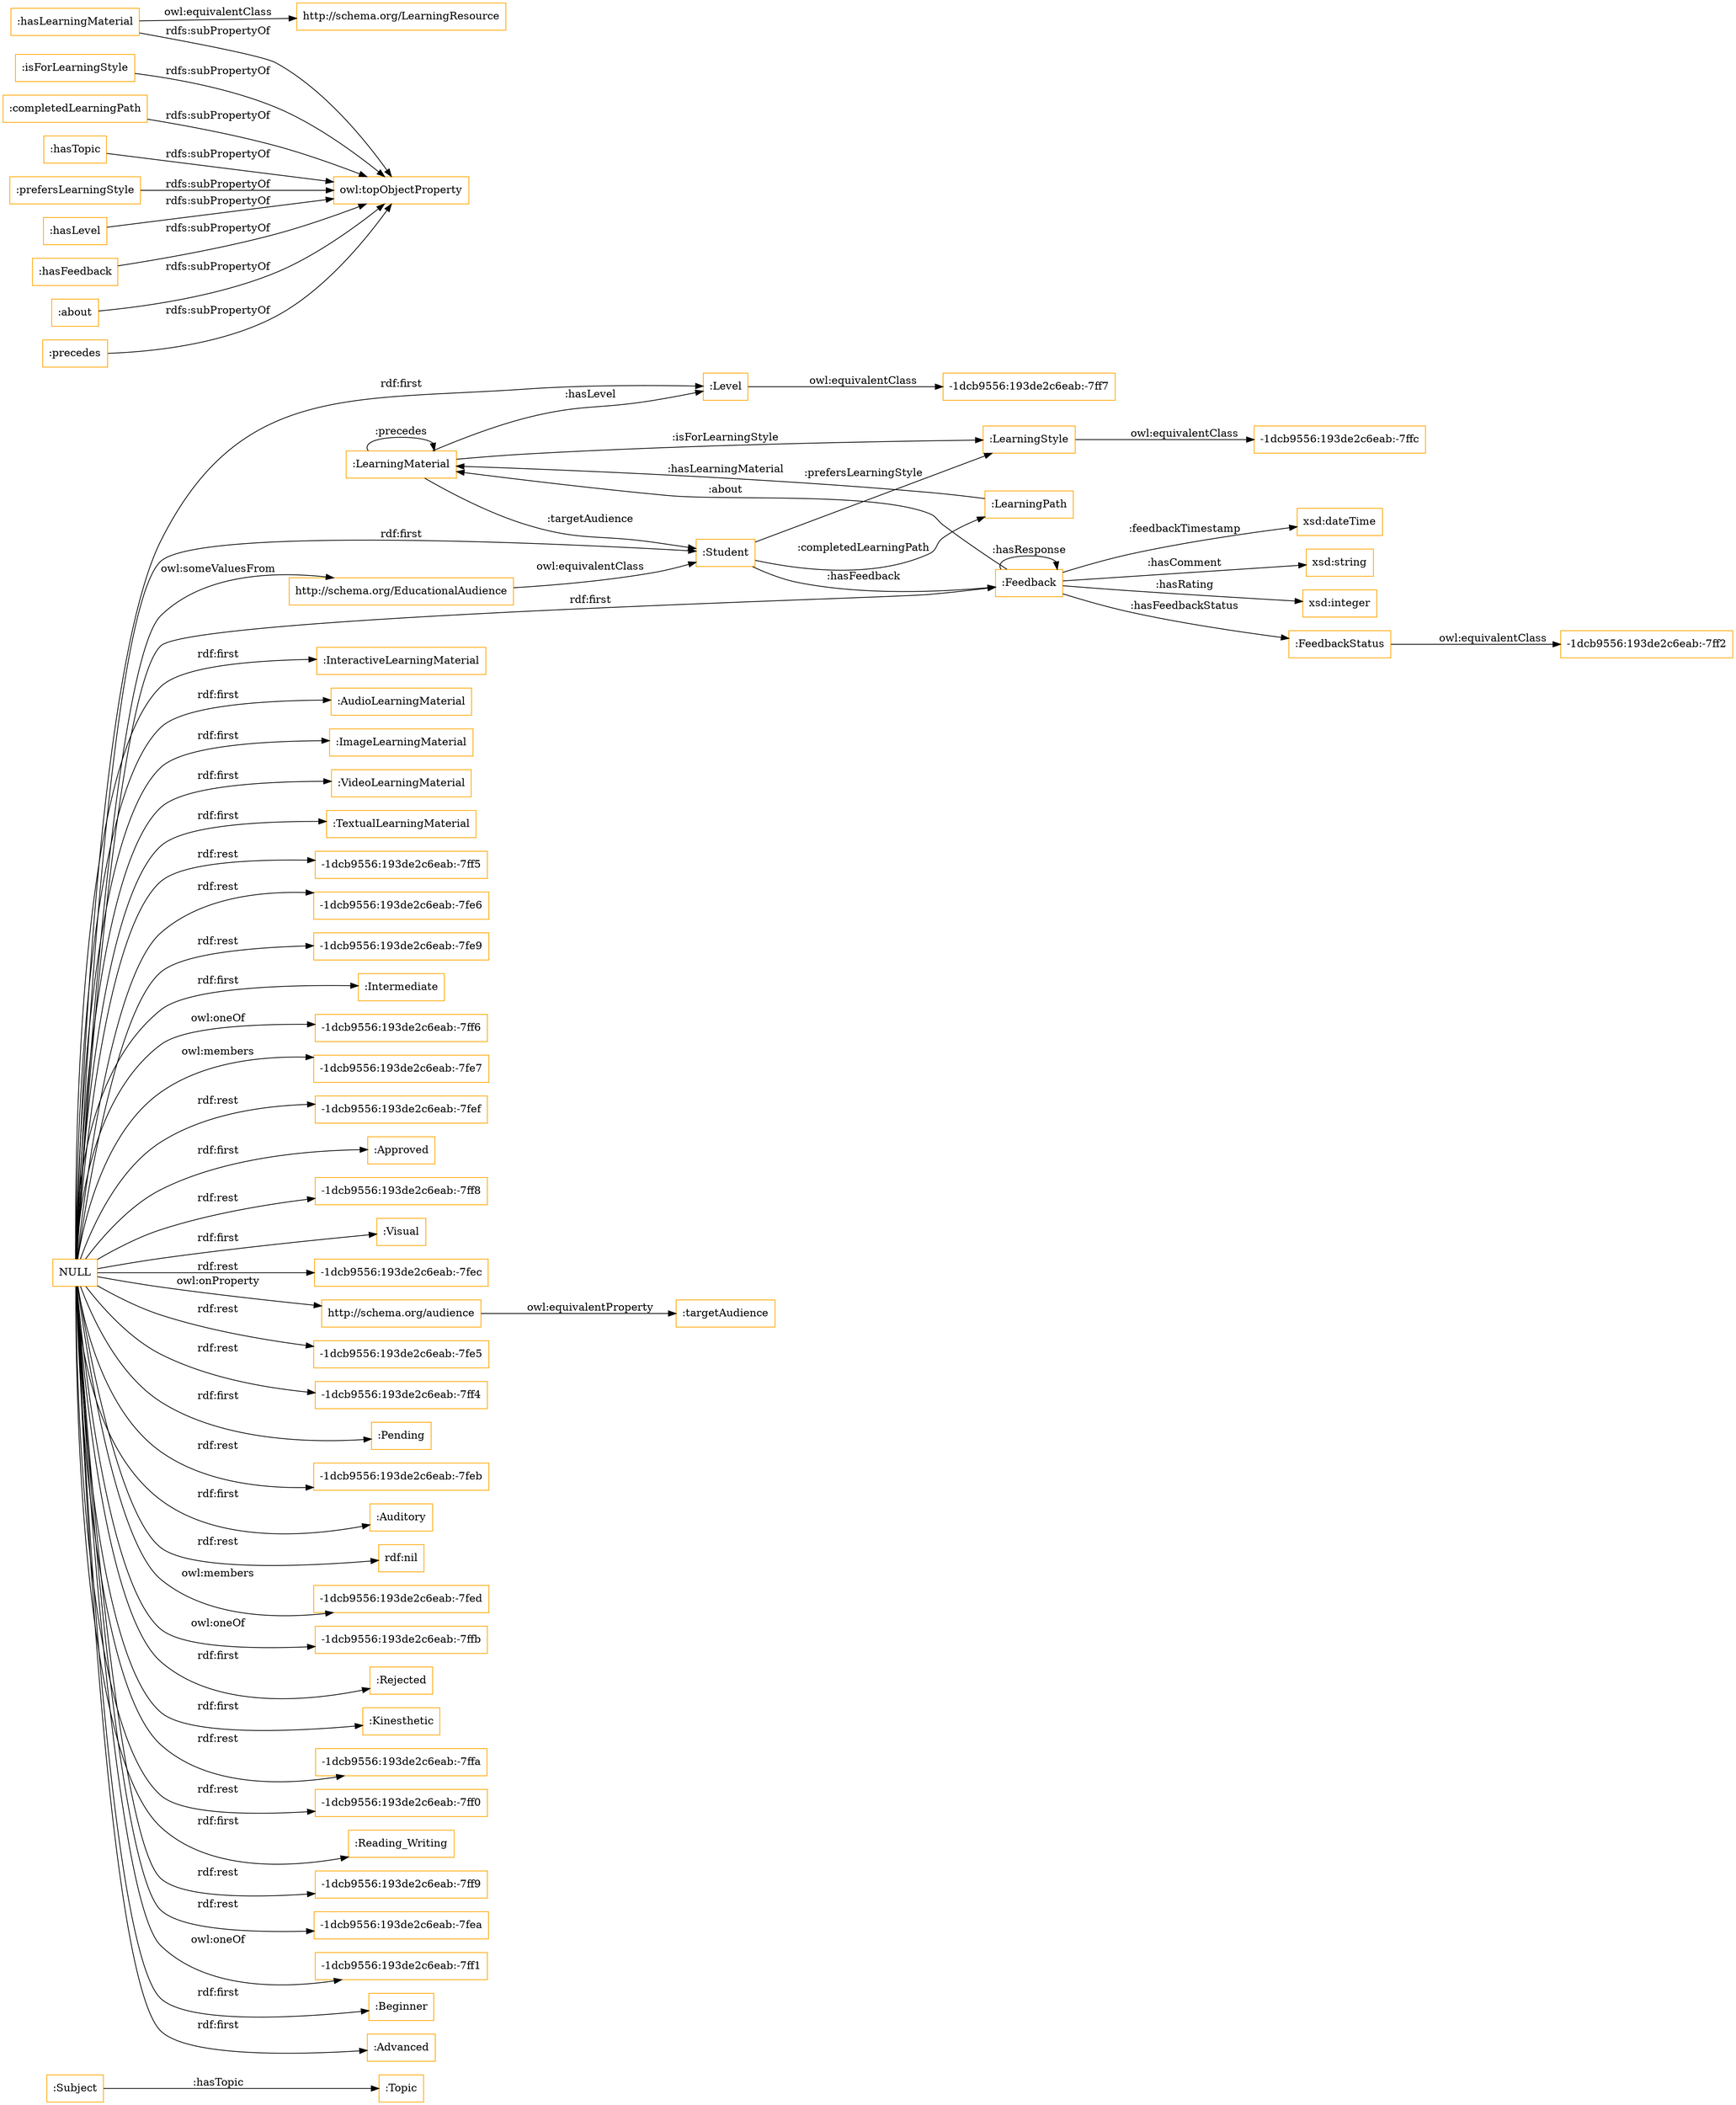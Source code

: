 digraph ar2dtool_diagram { 
rankdir=LR;
size="1501"
node [shape = rectangle, color="orange"]; ":Subject" "-1dcb9556:193de2c6eab:-7ff7" ":InteractiveLearningMaterial" ":FeedbackStatus" ":AudioLearningMaterial" "-1dcb9556:193de2c6eab:-7ffc" "http://schema.org/LearningResource" ":Feedback" ":LearningStyle" "-1dcb9556:193de2c6eab:-7ff2" "http://schema.org/EducationalAudience" ":Student" ":Level" ":LearningMaterial" ":ImageLearningMaterial" ":Topic" ":LearningPath" ":VideoLearningMaterial" ":TextualLearningMaterial" ; /*classes style*/
	"NULL" -> "-1dcb9556:193de2c6eab:-7ff5" [ label = "rdf:rest" ];
	"NULL" -> "-1dcb9556:193de2c6eab:-7fe6" [ label = "rdf:rest" ];
	"NULL" -> "-1dcb9556:193de2c6eab:-7fe9" [ label = "rdf:rest" ];
	"NULL" -> ":Intermediate" [ label = "rdf:first" ];
	"NULL" -> "-1dcb9556:193de2c6eab:-7ff6" [ label = "owl:oneOf" ];
	"NULL" -> "-1dcb9556:193de2c6eab:-7fe7" [ label = "owl:members" ];
	"NULL" -> "-1dcb9556:193de2c6eab:-7fef" [ label = "rdf:rest" ];
	"NULL" -> ":ImageLearningMaterial" [ label = "rdf:first" ];
	"NULL" -> ":Approved" [ label = "rdf:first" ];
	"NULL" -> ":AudioLearningMaterial" [ label = "rdf:first" ];
	"NULL" -> "-1dcb9556:193de2c6eab:-7ff8" [ label = "rdf:rest" ];
	"NULL" -> "http://schema.org/EducationalAudience" [ label = "owl:someValuesFrom" ];
	"NULL" -> ":Visual" [ label = "rdf:first" ];
	"NULL" -> "-1dcb9556:193de2c6eab:-7fec" [ label = "rdf:rest" ];
	"NULL" -> "http://schema.org/audience" [ label = "owl:onProperty" ];
	"NULL" -> ":Student" [ label = "rdf:first" ];
	"NULL" -> ":Level" [ label = "rdf:first" ];
	"NULL" -> "-1dcb9556:193de2c6eab:-7fe5" [ label = "rdf:rest" ];
	"NULL" -> "-1dcb9556:193de2c6eab:-7ff4" [ label = "rdf:rest" ];
	"NULL" -> ":Pending" [ label = "rdf:first" ];
	"NULL" -> ":TextualLearningMaterial" [ label = "rdf:first" ];
	"NULL" -> "-1dcb9556:193de2c6eab:-7feb" [ label = "rdf:rest" ];
	"NULL" -> ":Auditory" [ label = "rdf:first" ];
	"NULL" -> ":Feedback" [ label = "rdf:first" ];
	"NULL" -> "rdf:nil" [ label = "rdf:rest" ];
	"NULL" -> "-1dcb9556:193de2c6eab:-7fed" [ label = "owl:members" ];
	"NULL" -> "-1dcb9556:193de2c6eab:-7ffb" [ label = "owl:oneOf" ];
	"NULL" -> ":Rejected" [ label = "rdf:first" ];
	"NULL" -> ":Kinesthetic" [ label = "rdf:first" ];
	"NULL" -> "-1dcb9556:193de2c6eab:-7ffa" [ label = "rdf:rest" ];
	"NULL" -> "-1dcb9556:193de2c6eab:-7ff0" [ label = "rdf:rest" ];
	"NULL" -> ":Reading_Writing" [ label = "rdf:first" ];
	"NULL" -> "-1dcb9556:193de2c6eab:-7ff9" [ label = "rdf:rest" ];
	"NULL" -> ":VideoLearningMaterial" [ label = "rdf:first" ];
	"NULL" -> "-1dcb9556:193de2c6eab:-7fea" [ label = "rdf:rest" ];
	"NULL" -> "-1dcb9556:193de2c6eab:-7ff1" [ label = "owl:oneOf" ];
	"NULL" -> ":Beginner" [ label = "rdf:first" ];
	"NULL" -> ":InteractiveLearningMaterial" [ label = "rdf:first" ];
	"NULL" -> ":Advanced" [ label = "rdf:first" ];
	":isForLearningStyle" -> "owl:topObjectProperty" [ label = "rdfs:subPropertyOf" ];
	":completedLearningPath" -> "owl:topObjectProperty" [ label = "rdfs:subPropertyOf" ];
	"http://schema.org/audience" -> ":targetAudience" [ label = "owl:equivalentProperty" ];
	":hasTopic" -> "owl:topObjectProperty" [ label = "rdfs:subPropertyOf" ];
	":LearningStyle" -> "-1dcb9556:193de2c6eab:-7ffc" [ label = "owl:equivalentClass" ];
	":prefersLearningStyle" -> "owl:topObjectProperty" [ label = "rdfs:subPropertyOf" ];
	":hasLevel" -> "owl:topObjectProperty" [ label = "rdfs:subPropertyOf" ];
	"http://schema.org/EducationalAudience" -> ":Student" [ label = "owl:equivalentClass" ];
	":hasFeedback" -> "owl:topObjectProperty" [ label = "rdfs:subPropertyOf" ];
	":FeedbackStatus" -> "-1dcb9556:193de2c6eab:-7ff2" [ label = "owl:equivalentClass" ];
	":about" -> "owl:topObjectProperty" [ label = "rdfs:subPropertyOf" ];
	":hasLearningMaterial" -> "http://schema.org/LearningResource" [ label = "owl:equivalentClass" ];
	":hasLearningMaterial" -> "owl:topObjectProperty" [ label = "rdfs:subPropertyOf" ];
	":Level" -> "-1dcb9556:193de2c6eab:-7ff7" [ label = "owl:equivalentClass" ];
	":precedes" -> "owl:topObjectProperty" [ label = "rdfs:subPropertyOf" ];
	":Feedback" -> ":FeedbackStatus" [ label = ":hasFeedbackStatus" ];
	":Feedback" -> "xsd:dateTime" [ label = ":feedbackTimestamp" ];
	":Feedback" -> "xsd:string" [ label = ":hasComment" ];
	":Student" -> ":Feedback" [ label = ":hasFeedback" ];
	":LearningMaterial" -> ":LearningMaterial" [ label = ":precedes" ];
	":LearningPath" -> ":LearningMaterial" [ label = ":hasLearningMaterial" ];
	":Student" -> ":LearningPath" [ label = ":completedLearningPath" ];
	":LearningMaterial" -> ":LearningStyle" [ label = ":isForLearningStyle" ];
	":Subject" -> ":Topic" [ label = ":hasTopic" ];
	":LearningMaterial" -> ":Student" [ label = ":targetAudience" ];
	":LearningMaterial" -> ":Level" [ label = ":hasLevel" ];
	":Feedback" -> ":Feedback" [ label = ":hasResponse" ];
	":Student" -> ":LearningStyle" [ label = ":prefersLearningStyle" ];
	":Feedback" -> ":LearningMaterial" [ label = ":about" ];
	":Feedback" -> "xsd:integer" [ label = ":hasRating" ];

}
